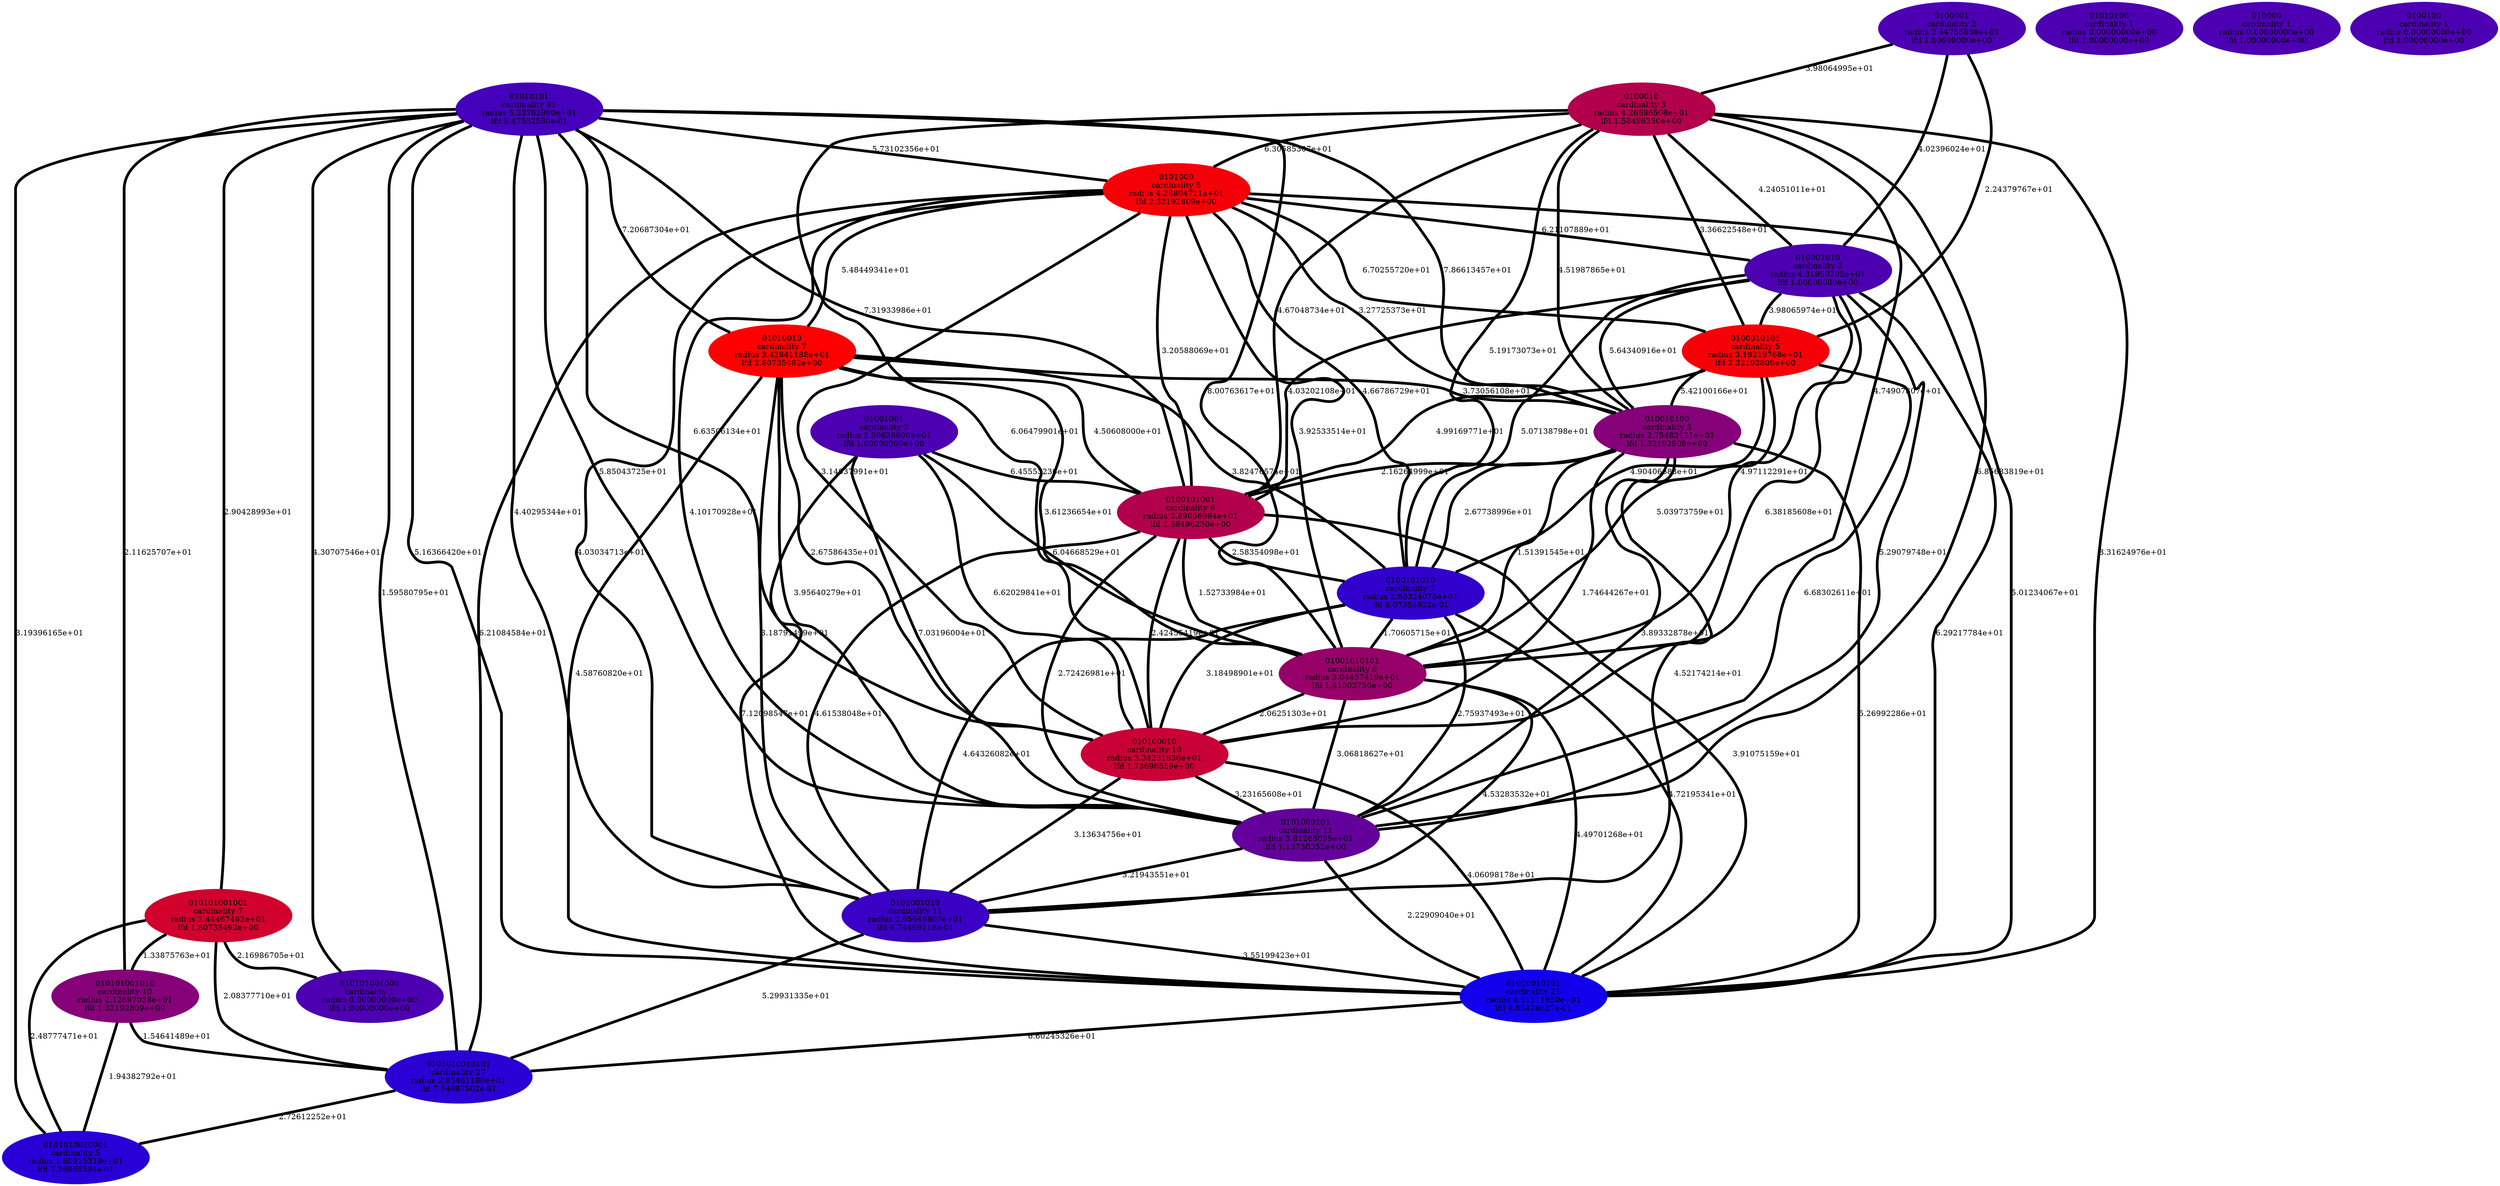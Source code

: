 graph component_cardinality_optimal_23 {
    edge[style=solid, penwidth="5", labeldistance="10"]
    0101001010 [label="0101001010\ncardinality 11\nradius 2.65649807e+01\nlfd 8.74469118e-01", color="#3A00C4", style="filled"]
    01001010101 [label="01001010101\ncardinality 8\nradius 3.04457419e+01\nlfd 1.41503750e+00", color="#960068", style="filled"]
    01010100 [label="01010100\ncardinality 1\nradius 0.00000000e+00\nlfd 1.00000000e+00", color="#4C00B2", style="filled"]
    010101001010 [label="010101001010\ncardinality 10\nradius 2.12697038e+01\nlfd 1.32192809e+00", color="#850079", style="filled"]
    010010100 [label="010010100\ncardinality 5\nradius 2.75483121e+01\nlfd 1.32192809e+00", color="#850079", style="filled"]
    0101000101 [label="0101000101\ncardinality 11\nradius 3.81268095e+01\nlfd 1.13750352e+00", color="#63009B", style="filled"]
    010100010 [label="010100010\ncardinality 10\nradius 3.34231836e+01\nlfd 1.73696559e+00", color="#C90035", style="filled"]
    0101000 [label="0101000\ncardinality 5\nradius 4.28804711e+01\nlfd 2.32192809e+00", color="#F60008", style="filled"]
    0100101001 [label="0100101001\ncardinality 6\nradius 2.89056984e+01\nlfd 1.58496250e+00", color="#B2004C", style="filled"]
    0100010101 [label="0100010101\ncardinality 5\nradius 3.19219768e+01\nlfd 2.32192809e+00", color="#F60008", style="filled"]
    010000 [label="010000\ncardinality 1\nradius 0.00000000e+00\nlfd 1.00000000e+00", color="#4C00B2", style="filled"]
    01010010101 [label="01010010101\ncardinality 21\nradius 4.61111950e+01\nlfd 4.85426827e-01", color="#1200EC", style="filled"]
    010101001000 [label="010101001000\ncardinality 1\nradius 0.00000000e+00\nlfd 1.00000000e+00", color="#4C00B2", style="filled"]
    01010101 [label="01010101\ncardinality 81\nradius 5.23762990e+01\nlfd 9.47532580e-01", color="#4400BA", style="filled"]
    0100100 [label="0100100\ncardinality 1\nradius 0.00000000e+00\nlfd 1.00000000e+00", color="#4C00B2", style="filled"]
    0100001 [label="0100001\ncardinality 2\nradius 2.44755838e+01\nlfd 1.00000000e+00", color="#4C00B2", style="filled"]
    01001001 [label="01001001\ncardinality 2\nradius 3.59636900e+01\nlfd 1.00000000e+00", color="#4C00B2", style="filled"]
    010001010 [label="010001010\ncardinality 2\nradius 4.31950205e+01\nlfd 1.00000000e+00", color="#4C00B2", style="filled"]
    0101010010001 [label="0101010010001\ncardinality 5\nradius 1.60915319e+01\nlfd 7.36965594e-01", color="#2800D6", style="filled"]
    010101001001 [label="010101001001\ncardinality 7\nradius 2.44467462e+01\nlfd 1.80735492e+00", color="#D1002D", style="filled"]
    0100101010 [label="0100101010\ncardinality 7\nradius 2.90324078e+01\nlfd 8.07354922e-01", color="#3100CD", style="filled"]
    0100010 [label="0100010\ncardinality 3\nradius 4.26696508e+01\nlfd 1.58496250e+00", color="#B2004C", style="filled"]
    0101010010101 [label="0101010010101\ncardinality 27\nradius 2.85461188e+01\nlfd 7.54887502e-01", color="#2A00D4", style="filled"]
    01010010 [label="01010010\ncardinality 7\nradius 3.42841188e+01\nlfd 2.80735492e+00", color="#FE0000", style="filled"]
    0101000 -- 0101001010 [label="4.03034713e+01"]
    0100101010 -- 0101000101 [label="2.75937493e+01"]
    01001010101 -- 0101000101 [label="3.06818627e+01"]
    01010101 -- 010010100 [label="7.86613457e+01"]
    010101001010 -- 0101010010001 [label="1.94382792e+01"]
    01001001 -- 0101000101 [label="7.03196004e+01"]
    01010101 -- 0101000 [label="5.73102356e+01"]
    010101001001 -- 010101001010 [label="1.33875763e+01"]
    01001010101 -- 01010010101 [label="4.49701268e+01"]
    010001010 -- 0100101001 [label="4.03202108e+01"]
    0101000101 -- 01010010101 [label="2.22909040e+01"]
    010101001001 -- 0101010010101 [label="2.08377710e+01"]
    0101000 -- 0101000101 [label="4.10170928e+01"]
    010101001001 -- 0101010010001 [label="2.48777471e+01"]
    010100010 -- 0101001010 [label="3.13634756e+01"]
    010010100 -- 01001010101 [label="1.51391545e+01"]
    01010101 -- 01010010101 [label="5.16366420e+01"]
    01010010 -- 0100101010 [label="3.82476574e+01"]
    010010100 -- 0100101010 [label="2.67738996e+01"]
    0100101001 -- 0100101010 [label="2.58354098e+01"]
    0100101010 -- 010100010 [label="3.18498901e+01"]
    010100010 -- 0101000101 [label="3.23165608e+01"]
    01010101 -- 010101001000 [label="4.30707546e+01"]
    010001010 -- 01010010101 [label="6.29217784e+01"]
    01001001 -- 01010010101 [label="7.12098547e+01"]
    010001010 -- 01001010101 [label="4.97112291e+01"]
    010010100 -- 0101001010 [label="4.52174214e+01"]
    010001010 -- 0100010101 [label="3.98065974e+01"]
    01010101 -- 0101010010001 [label="3.19396165e+01"]
    0100010 -- 010010100 [label="4.51987865e+01"]
    010100010 -- 01010010101 [label="4.06098178e+01"]
    0101000 -- 010100010 [label="3.14037991e+01"]
    01010101 -- 0101010010101 [label="1.59580795e+01"]
    0100101010 -- 01001010101 [label="1.70605715e+01"]
    0100010 -- 0101000 [label="6.30585307e+01"]
    0100010 -- 010001010 [label="4.24051011e+01"]
    0100001 -- 010001010 [label="4.02396024e+01"]
    0100010 -- 0101000101 [label="6.85683819e+01"]
    01010101 -- 0101000101 [label="5.85043725e+01"]
    01001010101 -- 0101001010 [label="4.53283532e+01"]
    0100010 -- 01010010101 [label="8.31624976e+01"]
    010001010 -- 010100010 [label="6.38185608e+01"]
    0100010 -- 0100101010 [label="5.19173073e+01"]
    01010010 -- 0101000101 [label="3.95640279e+01"]
    0100001 -- 0100010101 [label="2.24379767e+01"]
    01010101 -- 01010010 [label="7.20687304e+01"]
    0100101001 -- 010100010 [label="2.42455419e+01"]
    0100101001 -- 01010010101 [label="3.91075159e+01"]
    0101000 -- 0101010010101 [label="6.21084584e+01"]
    0101000101 -- 0101001010 [label="3.21943551e+01"]
    0101000 -- 0100101010 [label="4.66786729e+01"]
    01001010101 -- 010100010 [label="2.06251303e+01"]
    010010100 -- 0101000101 [label="3.89332878e+01"]
    0100101010 -- 01010010101 [label="4.72195341e+01"]
    0101001010 -- 01010010101 [label="3.55199423e+01"]
    01010010 -- 010100010 [label="2.67586435e+01"]
    01010010101 -- 0101010010101 [label="6.60245326e+01"]
    0100101001 -- 0101001010 [label="4.61538048e+01"]
    010001010 -- 010010100 [label="5.64340916e+01"]
    01010010 -- 010010100 [label="3.73056108e+01"]
    01010010 -- 01001010101 [label="3.61236654e+01"]
    0100010 -- 010100010 [label="6.06479901e+01"]
    01010101 -- 01001010101 [label="8.00763617e+01"]
    01010101 -- 010101001001 [label="2.90428993e+01"]
    01010101 -- 010101001010 [label="2.11625707e+01"]
    010010100 -- 010100010 [label="1.74644267e+01"]
    01010101 -- 0100101001 [label="7.31933986e+01"]
    0100010 -- 0100010101 [label="3.36622548e+01"]
    0101000 -- 01010010 [label="5.48449341e+01"]
    010001010 -- 0100101010 [label="5.07138798e+01"]
    0100010101 -- 0100101010 [label="4.90406688e+01"]
    010101001001 -- 010101001000 [label="2.16986705e+01"]
    0100010101 -- 01001010101 [label="5.03973759e+01"]
    0100101001 -- 0101000101 [label="2.72426981e+01"]
    0101000 -- 0100101001 [label="3.20588069e+01"]
    0101000 -- 010001010 [label="6.21107889e+01"]
    0101000 -- 010010100 [label="3.27725373e+01"]
    0100010101 -- 0100101001 [label="4.99169771e+01"]
    0100101010 -- 0101001010 [label="4.64326082e+01"]
    0101000 -- 01001010101 [label="3.92533514e+01"]
    01010101 -- 010100010 [label="6.63506134e+01"]
    0101000 -- 0100010101 [label="6.70255720e+01"]
    0100001 -- 0100010 [label="3.98064995e+01"]
    010010100 -- 01010010101 [label="5.26992286e+01"]
    01001001 -- 010100010 [label="6.62029841e+01"]
    010010100 -- 0100101001 [label="2.16264999e+01"]
    0100010 -- 0100101001 [label="4.67048734e+01"]
    0101010010101 -- 0101010010001 [label="2.72612252e+01"]
    01010101 -- 0101001010 [label="4.40295344e+01"]
    0100010101 -- 010010100 [label="5.42100166e+01"]
    010001010 -- 0101000101 [label="5.29079748e+01"]
    01010010 -- 0100101001 [label="4.50608000e+01"]
    01001001 -- 0100101001 [label="6.45553236e+01"]
    010101001010 -- 0101010010101 [label="1.54641489e+01"]
    01010010 -- 0101001010 [label="3.18791499e+01"]
    01010010 -- 01010010101 [label="4.58760820e+01"]
    0100010 -- 01001010101 [label="4.74907307e+01"]
    0100101001 -- 01001010101 [label="1.52733984e+01"]
    0100010101 -- 0101000101 [label="6.68302611e+01"]
    0101000 -- 01010010101 [label="5.01234067e+01"]
    01001001 -- 01001010101 [label="6.04668529e+01"]
    0101001010 -- 0101010010101 [label="5.29931335e+01"]
}
